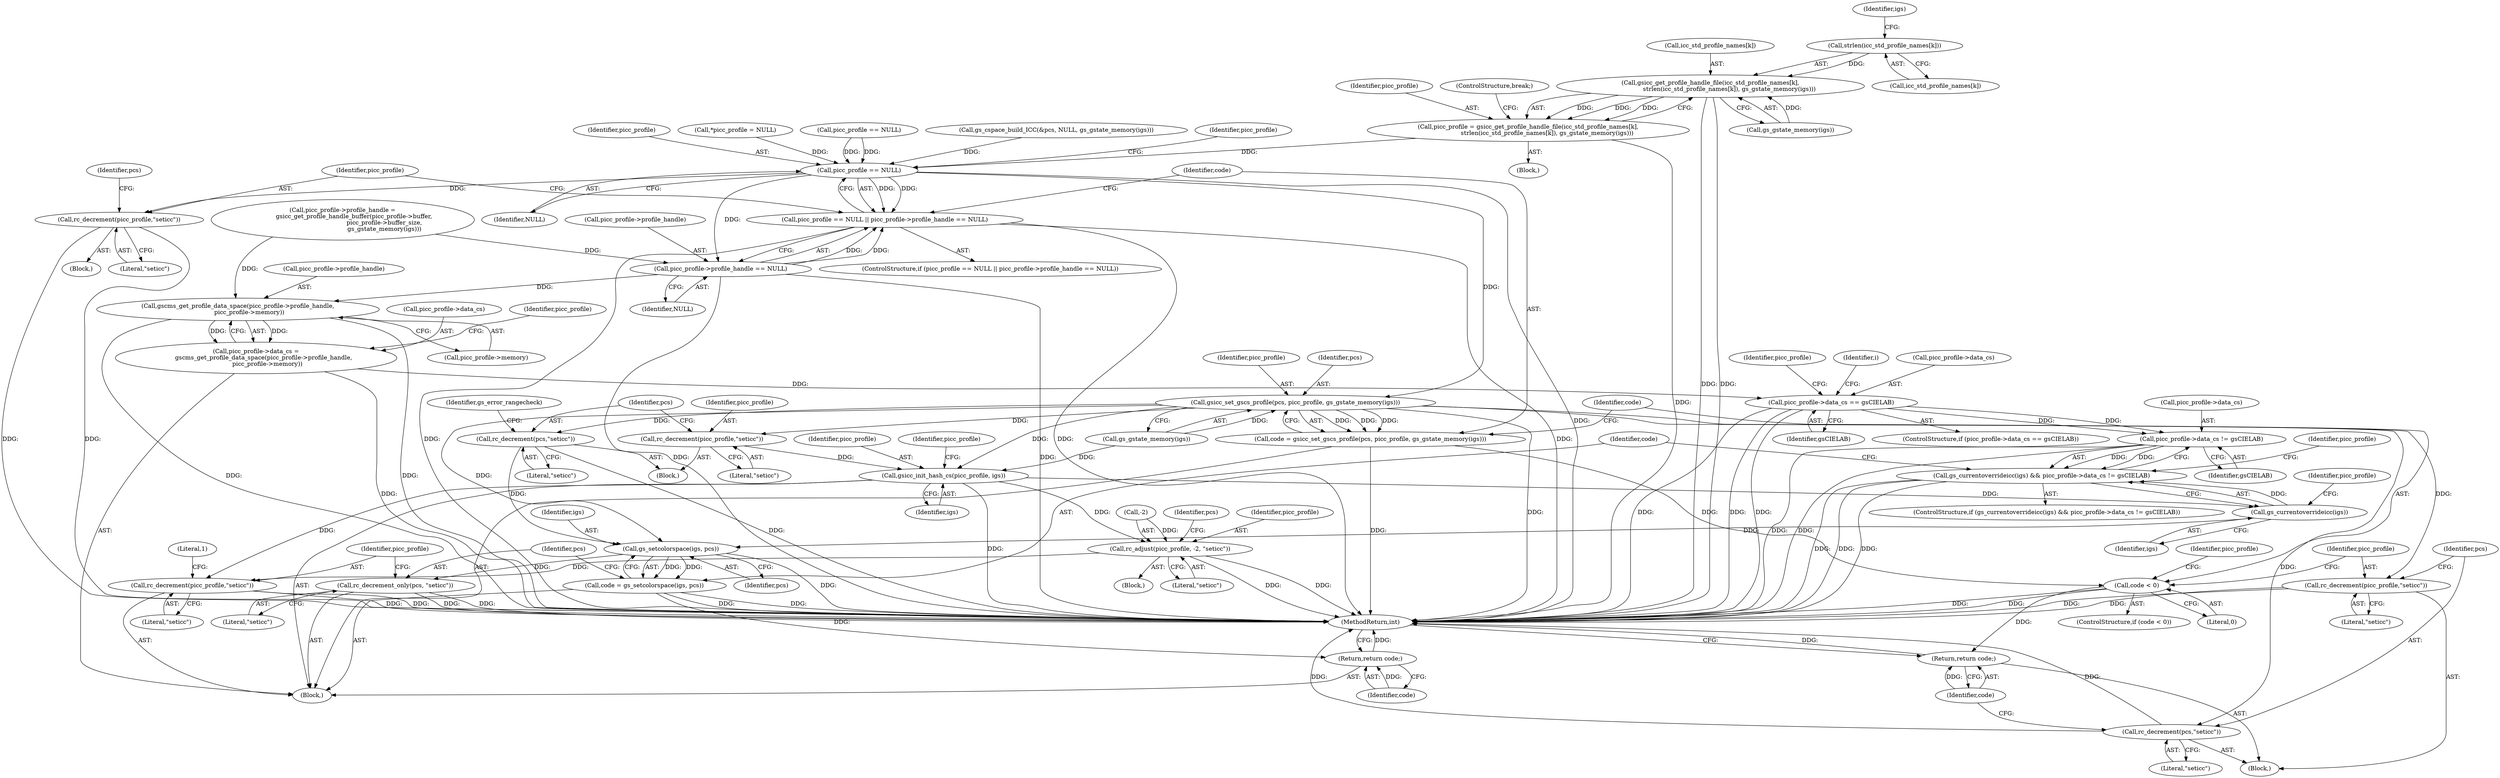 digraph "0_ghostscript_67d760ab775dae4efe803b5944b0439aa3c0b04a@API" {
"1000243" [label="(Call,strlen(icc_std_profile_names[k]))"];
"1000239" [label="(Call,gsicc_get_profile_handle_file(icc_std_profile_names[k],\n                    strlen(icc_std_profile_names[k]), gs_gstate_memory(igs)))"];
"1000237" [label="(Call,picc_profile = gsicc_get_profile_handle_file(icc_std_profile_names[k],\n                    strlen(icc_std_profile_names[k]), gs_gstate_memory(igs)))"];
"1000288" [label="(Call,picc_profile == NULL)"];
"1000287" [label="(Call,picc_profile == NULL || picc_profile->profile_handle == NULL)"];
"1000291" [label="(Call,picc_profile->profile_handle == NULL)"];
"1000335" [label="(Call,gscms_get_profile_data_space(picc_profile->profile_handle,\n            picc_profile->memory))"];
"1000331" [label="(Call,picc_profile->data_cs =\n        gscms_get_profile_data_space(picc_profile->profile_handle,\n            picc_profile->memory))"];
"1000388" [label="(Call,picc_profile->data_cs == gsCIELAB)"];
"1000515" [label="(Call,picc_profile->data_cs != gsCIELAB)"];
"1000512" [label="(Call,gs_currentoverrideicc(igs) && picc_profile->data_cs != gsCIELAB)"];
"1000297" [label="(Call,rc_decrement(picc_profile,\"seticc\"))"];
"1000308" [label="(Call,gsicc_set_gscs_profile(pcs, picc_profile, gs_gstate_memory(igs)))"];
"1000306" [label="(Call,code = gsicc_set_gscs_profile(pcs, picc_profile, gs_gstate_memory(igs)))"];
"1000314" [label="(Call,code < 0)"];
"1000324" [label="(Return,return code;)"];
"1000318" [label="(Call,rc_decrement(picc_profile,\"seticc\"))"];
"1000321" [label="(Call,rc_decrement(pcs,\"seticc\"))"];
"1000376" [label="(Call,rc_decrement(picc_profile,\"seticc\"))"];
"1000384" [label="(Call,gsicc_init_hash_cs(picc_profile, igs))"];
"1000513" [label="(Call,gs_currentoverrideicc(igs))"];
"1000572" [label="(Call,gs_setcolorspace(igs, pcs))"];
"1000570" [label="(Call,code = gs_setcolorspace(igs, pcs))"];
"1000583" [label="(Return,return code;)"];
"1000575" [label="(Call,rc_decrement_only(pcs, \"seticc\"))"];
"1000561" [label="(Call,rc_adjust(picc_profile, -2, \"seticc\"))"];
"1000578" [label="(Call,rc_decrement(picc_profile,\"seticc\"))"];
"1000379" [label="(Call,rc_decrement(pcs,\"seticc\"))"];
"1000576" [label="(Identifier,pcs)"];
"1000388" [label="(Call,picc_profile->data_cs == gsCIELAB)"];
"1000385" [label="(Identifier,picc_profile)"];
"1000523" [label="(Identifier,picc_profile)"];
"1000573" [label="(Identifier,igs)"];
"1000399" [label="(Identifier,picc_profile)"];
"1000386" [label="(Identifier,igs)"];
"1000335" [label="(Call,gscms_get_profile_data_space(picc_profile->profile_handle,\n            picc_profile->memory))"];
"1000375" [label="(Block,)"];
"1000301" [label="(Identifier,pcs)"];
"1000332" [label="(Call,picc_profile->data_cs)"];
"1000519" [label="(Identifier,gsCIELAB)"];
"1000298" [label="(Identifier,picc_profile)"];
"1000297" [label="(Call,rc_decrement(picc_profile,\"seticc\"))"];
"1000325" [label="(Identifier,code)"];
"1000308" [label="(Call,gsicc_set_gscs_profile(pcs, picc_profile, gs_gstate_memory(igs)))"];
"1000322" [label="(Identifier,pcs)"];
"1000316" [label="(Literal,0)"];
"1000339" [label="(Call,picc_profile->memory)"];
"1000570" [label="(Call,code = gs_setcolorspace(igs, pcs))"];
"1000520" [label="(Block,)"];
"1000299" [label="(Literal,\"seticc\")"];
"1000336" [label="(Call,picc_profile->profile_handle)"];
"1000517" [label="(Identifier,picc_profile)"];
"1000324" [label="(Return,return code;)"];
"1000568" [label="(Identifier,pcs)"];
"1000286" [label="(ControlStructure,if (picc_profile == NULL || picc_profile->profile_handle == NULL))"];
"1000513" [label="(Call,gs_currentoverrideicc(igs))"];
"1000565" [label="(Literal,\"seticc\")"];
"1000381" [label="(Literal,\"seticc\")"];
"1000392" [label="(Identifier,gsCIELAB)"];
"1000571" [label="(Identifier,code)"];
"1000577" [label="(Literal,\"seticc\")"];
"1000376" [label="(Call,rc_decrement(picc_profile,\"seticc\"))"];
"1000384" [label="(Call,gsicc_init_hash_cs(picc_profile, igs))"];
"1000579" [label="(Identifier,picc_profile)"];
"1000387" [label="(ControlStructure,if (picc_profile->data_cs == gsCIELAB))"];
"1000306" [label="(Call,code = gsicc_set_gscs_profile(pcs, picc_profile, gs_gstate_memory(igs)))"];
"1000323" [label="(Literal,\"seticc\")"];
"1000287" [label="(Call,picc_profile == NULL || picc_profile->profile_handle == NULL)"];
"1000511" [label="(ControlStructure,if (gs_currentoverrideicc(igs) && picc_profile->data_cs != gsCIELAB))"];
"1000561" [label="(Call,rc_adjust(picc_profile, -2, \"seticc\"))"];
"1000582" [label="(Literal,1)"];
"1000379" [label="(Call,rc_decrement(pcs,\"seticc\"))"];
"1000585" [label="(MethodReturn,int)"];
"1000291" [label="(Call,picc_profile->profile_handle == NULL)"];
"1000309" [label="(Identifier,pcs)"];
"1000383" [label="(Identifier,gs_error_rangecheck)"];
"1000314" [label="(Call,code < 0)"];
"1000583" [label="(Return,return code;)"];
"1000380" [label="(Identifier,pcs)"];
"1000292" [label="(Call,picc_profile->profile_handle)"];
"1000377" [label="(Identifier,picc_profile)"];
"1000266" [label="(Call,picc_profile == NULL)"];
"1000240" [label="(Call,icc_std_profile_names[k])"];
"1000344" [label="(Identifier,picc_profile)"];
"1000315" [label="(Identifier,code)"];
"1000126" [label="(Block,)"];
"1000248" [label="(Identifier,igs)"];
"1000244" [label="(Call,icc_std_profile_names[k])"];
"1000318" [label="(Call,rc_decrement(picc_profile,\"seticc\"))"];
"1000290" [label="(Identifier,NULL)"];
"1000516" [label="(Call,picc_profile->data_cs)"];
"1000163" [label="(Call,gs_cspace_build_ICC(&pcs, NULL, gs_gstate_memory(igs)))"];
"1000238" [label="(Identifier,picc_profile)"];
"1000293" [label="(Identifier,picc_profile)"];
"1000574" [label="(Identifier,pcs)"];
"1000572" [label="(Call,gs_setcolorspace(igs, pcs))"];
"1000562" [label="(Identifier,picc_profile)"];
"1000563" [label="(Call,-2)"];
"1000471" [label="(Identifier,i)"];
"1000512" [label="(Call,gs_currentoverrideicc(igs) && picc_profile->data_cs != gsCIELAB)"];
"1000320" [label="(Literal,\"seticc\")"];
"1000288" [label="(Call,picc_profile == NULL)"];
"1000580" [label="(Literal,\"seticc\")"];
"1000289" [label="(Identifier,picc_profile)"];
"1000239" [label="(Call,gsicc_get_profile_handle_file(icc_std_profile_names[k],\n                    strlen(icc_std_profile_names[k]), gs_gstate_memory(igs)))"];
"1000378" [label="(Literal,\"seticc\")"];
"1000575" [label="(Call,rc_decrement_only(pcs, \"seticc\"))"];
"1000321" [label="(Call,rc_decrement(pcs,\"seticc\"))"];
"1000584" [label="(Identifier,code)"];
"1000313" [label="(ControlStructure,if (code < 0))"];
"1000389" [label="(Call,picc_profile->data_cs)"];
"1000390" [label="(Identifier,picc_profile)"];
"1000295" [label="(Identifier,NULL)"];
"1000296" [label="(Block,)"];
"1000247" [label="(Call,gs_gstate_memory(igs))"];
"1000578" [label="(Call,rc_decrement(picc_profile,\"seticc\"))"];
"1000514" [label="(Identifier,igs)"];
"1000311" [label="(Call,gs_gstate_memory(igs))"];
"1000236" [label="(Block,)"];
"1000328" [label="(Identifier,picc_profile)"];
"1000249" [label="(ControlStructure,break;)"];
"1000515" [label="(Call,picc_profile->data_cs != gsCIELAB)"];
"1000273" [label="(Call,picc_profile->profile_handle =\n            gsicc_get_profile_handle_buffer(picc_profile->buffer,\n                                            picc_profile->buffer_size,\n                                            gs_gstate_memory(igs)))"];
"1000237" [label="(Call,picc_profile = gsicc_get_profile_handle_file(icc_std_profile_names[k],\n                    strlen(icc_std_profile_names[k]), gs_gstate_memory(igs)))"];
"1000331" [label="(Call,picc_profile->data_cs =\n        gscms_get_profile_data_space(picc_profile->profile_handle,\n            picc_profile->memory))"];
"1000319" [label="(Identifier,picc_profile)"];
"1000243" [label="(Call,strlen(icc_std_profile_names[k]))"];
"1000317" [label="(Block,)"];
"1000307" [label="(Identifier,code)"];
"1000310" [label="(Identifier,picc_profile)"];
"1000136" [label="(Call,*picc_profile = NULL)"];
"1000243" -> "1000239"  [label="AST: "];
"1000243" -> "1000244"  [label="CFG: "];
"1000244" -> "1000243"  [label="AST: "];
"1000248" -> "1000243"  [label="CFG: "];
"1000243" -> "1000239"  [label="DDG: "];
"1000239" -> "1000237"  [label="AST: "];
"1000239" -> "1000247"  [label="CFG: "];
"1000240" -> "1000239"  [label="AST: "];
"1000247" -> "1000239"  [label="AST: "];
"1000237" -> "1000239"  [label="CFG: "];
"1000239" -> "1000585"  [label="DDG: "];
"1000239" -> "1000585"  [label="DDG: "];
"1000239" -> "1000237"  [label="DDG: "];
"1000239" -> "1000237"  [label="DDG: "];
"1000239" -> "1000237"  [label="DDG: "];
"1000247" -> "1000239"  [label="DDG: "];
"1000237" -> "1000236"  [label="AST: "];
"1000238" -> "1000237"  [label="AST: "];
"1000249" -> "1000237"  [label="CFG: "];
"1000237" -> "1000585"  [label="DDG: "];
"1000237" -> "1000288"  [label="DDG: "];
"1000288" -> "1000287"  [label="AST: "];
"1000288" -> "1000290"  [label="CFG: "];
"1000289" -> "1000288"  [label="AST: "];
"1000290" -> "1000288"  [label="AST: "];
"1000293" -> "1000288"  [label="CFG: "];
"1000287" -> "1000288"  [label="CFG: "];
"1000288" -> "1000585"  [label="DDG: "];
"1000288" -> "1000287"  [label="DDG: "];
"1000288" -> "1000287"  [label="DDG: "];
"1000266" -> "1000288"  [label="DDG: "];
"1000266" -> "1000288"  [label="DDG: "];
"1000136" -> "1000288"  [label="DDG: "];
"1000163" -> "1000288"  [label="DDG: "];
"1000288" -> "1000291"  [label="DDG: "];
"1000288" -> "1000297"  [label="DDG: "];
"1000288" -> "1000308"  [label="DDG: "];
"1000287" -> "1000286"  [label="AST: "];
"1000287" -> "1000291"  [label="CFG: "];
"1000291" -> "1000287"  [label="AST: "];
"1000298" -> "1000287"  [label="CFG: "];
"1000307" -> "1000287"  [label="CFG: "];
"1000287" -> "1000585"  [label="DDG: "];
"1000287" -> "1000585"  [label="DDG: "];
"1000287" -> "1000585"  [label="DDG: "];
"1000291" -> "1000287"  [label="DDG: "];
"1000291" -> "1000287"  [label="DDG: "];
"1000291" -> "1000295"  [label="CFG: "];
"1000292" -> "1000291"  [label="AST: "];
"1000295" -> "1000291"  [label="AST: "];
"1000291" -> "1000585"  [label="DDG: "];
"1000291" -> "1000585"  [label="DDG: "];
"1000273" -> "1000291"  [label="DDG: "];
"1000291" -> "1000335"  [label="DDG: "];
"1000335" -> "1000331"  [label="AST: "];
"1000335" -> "1000339"  [label="CFG: "];
"1000336" -> "1000335"  [label="AST: "];
"1000339" -> "1000335"  [label="AST: "];
"1000331" -> "1000335"  [label="CFG: "];
"1000335" -> "1000585"  [label="DDG: "];
"1000335" -> "1000585"  [label="DDG: "];
"1000335" -> "1000331"  [label="DDG: "];
"1000335" -> "1000331"  [label="DDG: "];
"1000273" -> "1000335"  [label="DDG: "];
"1000331" -> "1000126"  [label="AST: "];
"1000332" -> "1000331"  [label="AST: "];
"1000344" -> "1000331"  [label="CFG: "];
"1000331" -> "1000585"  [label="DDG: "];
"1000331" -> "1000388"  [label="DDG: "];
"1000388" -> "1000387"  [label="AST: "];
"1000388" -> "1000392"  [label="CFG: "];
"1000389" -> "1000388"  [label="AST: "];
"1000392" -> "1000388"  [label="AST: "];
"1000399" -> "1000388"  [label="CFG: "];
"1000471" -> "1000388"  [label="CFG: "];
"1000388" -> "1000585"  [label="DDG: "];
"1000388" -> "1000585"  [label="DDG: "];
"1000388" -> "1000585"  [label="DDG: "];
"1000388" -> "1000515"  [label="DDG: "];
"1000388" -> "1000515"  [label="DDG: "];
"1000515" -> "1000512"  [label="AST: "];
"1000515" -> "1000519"  [label="CFG: "];
"1000516" -> "1000515"  [label="AST: "];
"1000519" -> "1000515"  [label="AST: "];
"1000512" -> "1000515"  [label="CFG: "];
"1000515" -> "1000585"  [label="DDG: "];
"1000515" -> "1000585"  [label="DDG: "];
"1000515" -> "1000512"  [label="DDG: "];
"1000515" -> "1000512"  [label="DDG: "];
"1000512" -> "1000511"  [label="AST: "];
"1000512" -> "1000513"  [label="CFG: "];
"1000513" -> "1000512"  [label="AST: "];
"1000523" -> "1000512"  [label="CFG: "];
"1000571" -> "1000512"  [label="CFG: "];
"1000512" -> "1000585"  [label="DDG: "];
"1000512" -> "1000585"  [label="DDG: "];
"1000512" -> "1000585"  [label="DDG: "];
"1000513" -> "1000512"  [label="DDG: "];
"1000297" -> "1000296"  [label="AST: "];
"1000297" -> "1000299"  [label="CFG: "];
"1000298" -> "1000297"  [label="AST: "];
"1000299" -> "1000297"  [label="AST: "];
"1000301" -> "1000297"  [label="CFG: "];
"1000297" -> "1000585"  [label="DDG: "];
"1000297" -> "1000585"  [label="DDG: "];
"1000308" -> "1000306"  [label="AST: "];
"1000308" -> "1000311"  [label="CFG: "];
"1000309" -> "1000308"  [label="AST: "];
"1000310" -> "1000308"  [label="AST: "];
"1000311" -> "1000308"  [label="AST: "];
"1000306" -> "1000308"  [label="CFG: "];
"1000308" -> "1000585"  [label="DDG: "];
"1000308" -> "1000306"  [label="DDG: "];
"1000308" -> "1000306"  [label="DDG: "];
"1000308" -> "1000306"  [label="DDG: "];
"1000311" -> "1000308"  [label="DDG: "];
"1000308" -> "1000318"  [label="DDG: "];
"1000308" -> "1000321"  [label="DDG: "];
"1000308" -> "1000376"  [label="DDG: "];
"1000308" -> "1000379"  [label="DDG: "];
"1000308" -> "1000384"  [label="DDG: "];
"1000308" -> "1000572"  [label="DDG: "];
"1000306" -> "1000126"  [label="AST: "];
"1000307" -> "1000306"  [label="AST: "];
"1000315" -> "1000306"  [label="CFG: "];
"1000306" -> "1000585"  [label="DDG: "];
"1000306" -> "1000314"  [label="DDG: "];
"1000314" -> "1000313"  [label="AST: "];
"1000314" -> "1000316"  [label="CFG: "];
"1000315" -> "1000314"  [label="AST: "];
"1000316" -> "1000314"  [label="AST: "];
"1000319" -> "1000314"  [label="CFG: "];
"1000328" -> "1000314"  [label="CFG: "];
"1000314" -> "1000585"  [label="DDG: "];
"1000314" -> "1000585"  [label="DDG: "];
"1000314" -> "1000324"  [label="DDG: "];
"1000324" -> "1000317"  [label="AST: "];
"1000324" -> "1000325"  [label="CFG: "];
"1000325" -> "1000324"  [label="AST: "];
"1000585" -> "1000324"  [label="CFG: "];
"1000324" -> "1000585"  [label="DDG: "];
"1000325" -> "1000324"  [label="DDG: "];
"1000318" -> "1000317"  [label="AST: "];
"1000318" -> "1000320"  [label="CFG: "];
"1000319" -> "1000318"  [label="AST: "];
"1000320" -> "1000318"  [label="AST: "];
"1000322" -> "1000318"  [label="CFG: "];
"1000318" -> "1000585"  [label="DDG: "];
"1000318" -> "1000585"  [label="DDG: "];
"1000321" -> "1000317"  [label="AST: "];
"1000321" -> "1000323"  [label="CFG: "];
"1000322" -> "1000321"  [label="AST: "];
"1000323" -> "1000321"  [label="AST: "];
"1000325" -> "1000321"  [label="CFG: "];
"1000321" -> "1000585"  [label="DDG: "];
"1000321" -> "1000585"  [label="DDG: "];
"1000376" -> "1000375"  [label="AST: "];
"1000376" -> "1000378"  [label="CFG: "];
"1000377" -> "1000376"  [label="AST: "];
"1000378" -> "1000376"  [label="AST: "];
"1000380" -> "1000376"  [label="CFG: "];
"1000376" -> "1000384"  [label="DDG: "];
"1000384" -> "1000126"  [label="AST: "];
"1000384" -> "1000386"  [label="CFG: "];
"1000385" -> "1000384"  [label="AST: "];
"1000386" -> "1000384"  [label="AST: "];
"1000390" -> "1000384"  [label="CFG: "];
"1000384" -> "1000585"  [label="DDG: "];
"1000311" -> "1000384"  [label="DDG: "];
"1000384" -> "1000513"  [label="DDG: "];
"1000384" -> "1000561"  [label="DDG: "];
"1000384" -> "1000578"  [label="DDG: "];
"1000513" -> "1000514"  [label="CFG: "];
"1000514" -> "1000513"  [label="AST: "];
"1000517" -> "1000513"  [label="CFG: "];
"1000513" -> "1000572"  [label="DDG: "];
"1000572" -> "1000570"  [label="AST: "];
"1000572" -> "1000574"  [label="CFG: "];
"1000573" -> "1000572"  [label="AST: "];
"1000574" -> "1000572"  [label="AST: "];
"1000570" -> "1000572"  [label="CFG: "];
"1000572" -> "1000585"  [label="DDG: "];
"1000572" -> "1000570"  [label="DDG: "];
"1000572" -> "1000570"  [label="DDG: "];
"1000379" -> "1000572"  [label="DDG: "];
"1000572" -> "1000575"  [label="DDG: "];
"1000570" -> "1000126"  [label="AST: "];
"1000571" -> "1000570"  [label="AST: "];
"1000576" -> "1000570"  [label="CFG: "];
"1000570" -> "1000585"  [label="DDG: "];
"1000570" -> "1000585"  [label="DDG: "];
"1000570" -> "1000583"  [label="DDG: "];
"1000583" -> "1000126"  [label="AST: "];
"1000583" -> "1000584"  [label="CFG: "];
"1000584" -> "1000583"  [label="AST: "];
"1000585" -> "1000583"  [label="CFG: "];
"1000583" -> "1000585"  [label="DDG: "];
"1000584" -> "1000583"  [label="DDG: "];
"1000575" -> "1000126"  [label="AST: "];
"1000575" -> "1000577"  [label="CFG: "];
"1000576" -> "1000575"  [label="AST: "];
"1000577" -> "1000575"  [label="AST: "];
"1000579" -> "1000575"  [label="CFG: "];
"1000575" -> "1000585"  [label="DDG: "];
"1000575" -> "1000585"  [label="DDG: "];
"1000561" -> "1000520"  [label="AST: "];
"1000561" -> "1000565"  [label="CFG: "];
"1000562" -> "1000561"  [label="AST: "];
"1000563" -> "1000561"  [label="AST: "];
"1000565" -> "1000561"  [label="AST: "];
"1000568" -> "1000561"  [label="CFG: "];
"1000561" -> "1000585"  [label="DDG: "];
"1000561" -> "1000585"  [label="DDG: "];
"1000563" -> "1000561"  [label="DDG: "];
"1000561" -> "1000578"  [label="DDG: "];
"1000578" -> "1000126"  [label="AST: "];
"1000578" -> "1000580"  [label="CFG: "];
"1000579" -> "1000578"  [label="AST: "];
"1000580" -> "1000578"  [label="AST: "];
"1000582" -> "1000578"  [label="CFG: "];
"1000578" -> "1000585"  [label="DDG: "];
"1000578" -> "1000585"  [label="DDG: "];
"1000379" -> "1000375"  [label="AST: "];
"1000379" -> "1000381"  [label="CFG: "];
"1000380" -> "1000379"  [label="AST: "];
"1000381" -> "1000379"  [label="AST: "];
"1000383" -> "1000379"  [label="CFG: "];
"1000379" -> "1000585"  [label="DDG: "];
}
